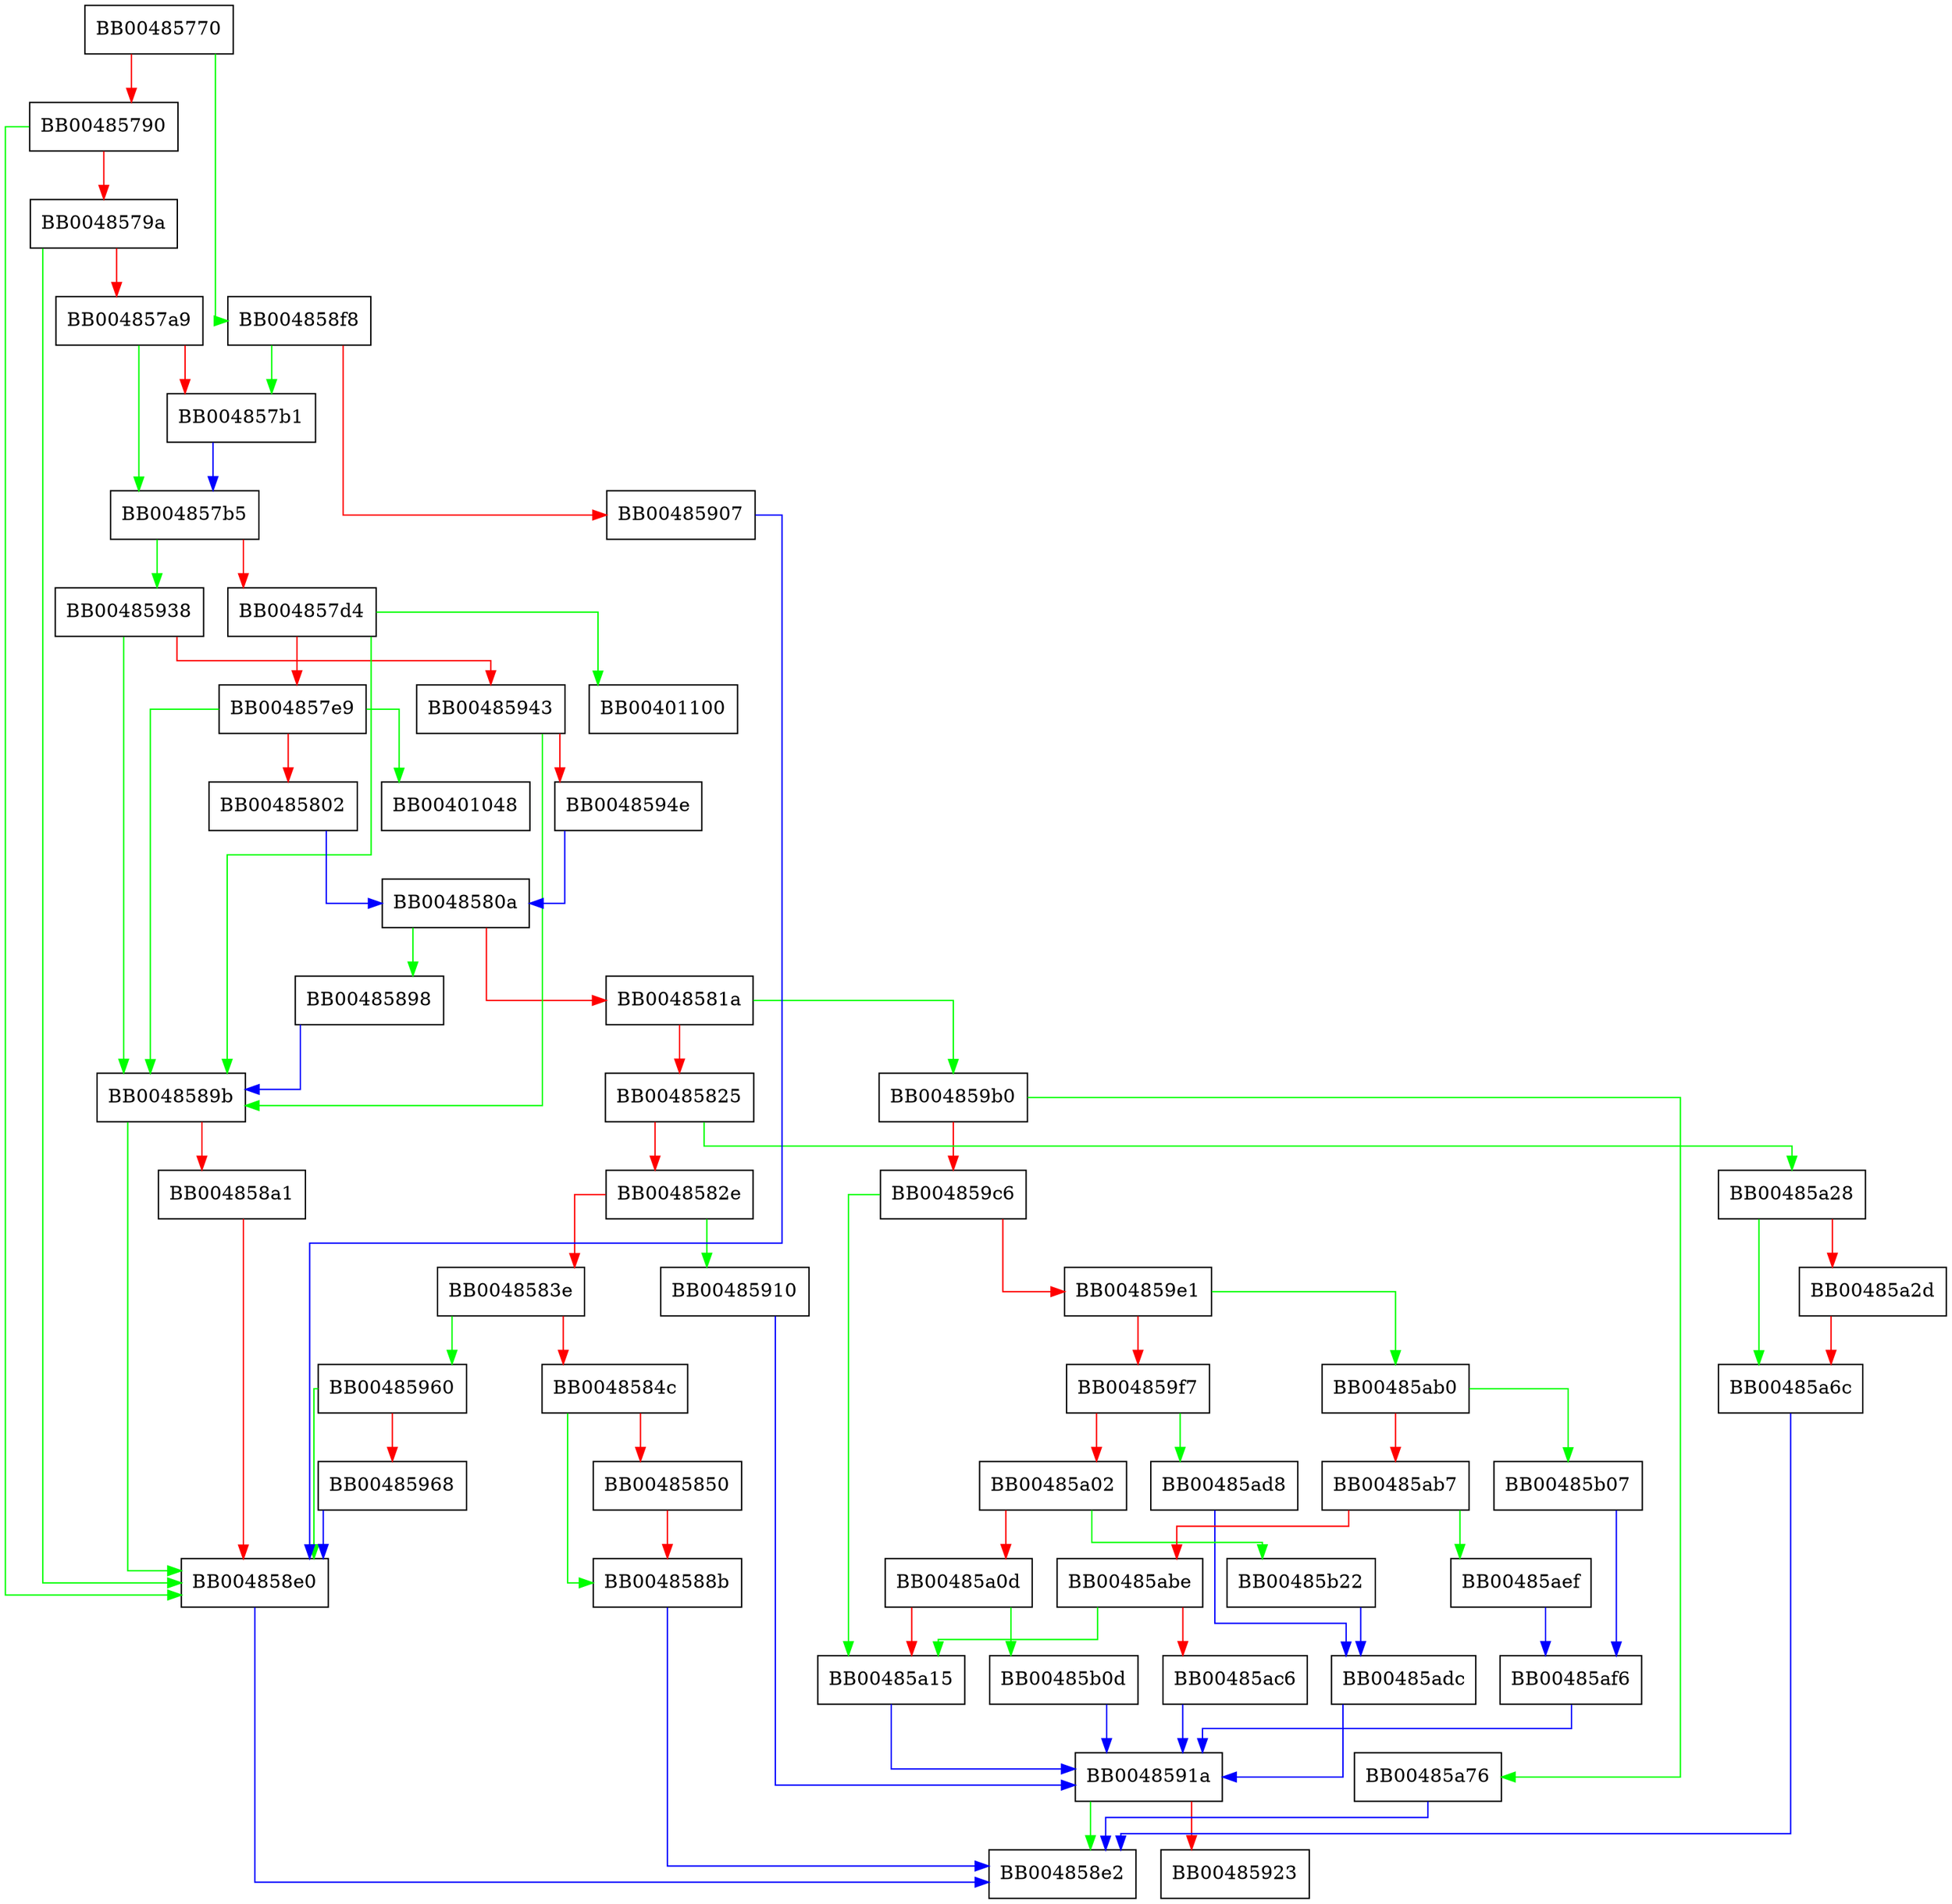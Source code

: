 digraph SSL_CONF_cmd_argv {
  node [shape="box"];
  graph [splines=ortho];
  BB00485770 -> BB004858f8 [color="green"];
  BB00485770 -> BB00485790 [color="red"];
  BB00485790 -> BB004858e0 [color="green"];
  BB00485790 -> BB0048579a [color="red"];
  BB0048579a -> BB004858e0 [color="green"];
  BB0048579a -> BB004857a9 [color="red"];
  BB004857a9 -> BB004857b5 [color="green"];
  BB004857a9 -> BB004857b1 [color="red"];
  BB004857b1 -> BB004857b5 [color="blue"];
  BB004857b5 -> BB00485938 [color="green"];
  BB004857b5 -> BB004857d4 [color="red"];
  BB004857d4 -> BB00401100 [color="green"];
  BB004857d4 -> BB0048589b [color="green"];
  BB004857d4 -> BB004857e9 [color="red"];
  BB004857e9 -> BB00401048 [color="green"];
  BB004857e9 -> BB0048589b [color="green"];
  BB004857e9 -> BB00485802 [color="red"];
  BB00485802 -> BB0048580a [color="blue"];
  BB0048580a -> BB00485898 [color="green"];
  BB0048580a -> BB0048581a [color="red"];
  BB0048581a -> BB004859b0 [color="green"];
  BB0048581a -> BB00485825 [color="red"];
  BB00485825 -> BB00485a28 [color="green"];
  BB00485825 -> BB0048582e [color="red"];
  BB0048582e -> BB00485910 [color="green"];
  BB0048582e -> BB0048583e [color="red"];
  BB0048583e -> BB00485960 [color="green"];
  BB0048583e -> BB0048584c [color="red"];
  BB0048584c -> BB0048588b [color="green"];
  BB0048584c -> BB00485850 [color="red"];
  BB00485850 -> BB0048588b [color="red"];
  BB0048588b -> BB004858e2 [color="blue"];
  BB00485898 -> BB0048589b [color="blue"];
  BB0048589b -> BB004858e0 [color="green"];
  BB0048589b -> BB004858a1 [color="red"];
  BB004858a1 -> BB004858e0 [color="red"];
  BB004858e0 -> BB004858e2 [color="blue"];
  BB004858f8 -> BB004857b1 [color="green"];
  BB004858f8 -> BB00485907 [color="red"];
  BB00485907 -> BB004858e0 [color="blue"];
  BB00485910 -> BB0048591a [color="blue"];
  BB0048591a -> BB004858e2 [color="green"];
  BB0048591a -> BB00485923 [color="red"];
  BB00485938 -> BB0048589b [color="green"];
  BB00485938 -> BB00485943 [color="red"];
  BB00485943 -> BB0048589b [color="green"];
  BB00485943 -> BB0048594e [color="red"];
  BB0048594e -> BB0048580a [color="blue"];
  BB00485960 -> BB004858e0 [color="green"];
  BB00485960 -> BB00485968 [color="red"];
  BB00485968 -> BB004858e0 [color="blue"];
  BB004859b0 -> BB00485a76 [color="green"];
  BB004859b0 -> BB004859c6 [color="red"];
  BB004859c6 -> BB00485a15 [color="green"];
  BB004859c6 -> BB004859e1 [color="red"];
  BB004859e1 -> BB00485ab0 [color="green"];
  BB004859e1 -> BB004859f7 [color="red"];
  BB004859f7 -> BB00485ad8 [color="green"];
  BB004859f7 -> BB00485a02 [color="red"];
  BB00485a02 -> BB00485b22 [color="green"];
  BB00485a02 -> BB00485a0d [color="red"];
  BB00485a0d -> BB00485b0d [color="green"];
  BB00485a0d -> BB00485a15 [color="red"];
  BB00485a15 -> BB0048591a [color="blue"];
  BB00485a28 -> BB00485a6c [color="green"];
  BB00485a28 -> BB00485a2d [color="red"];
  BB00485a2d -> BB00485a6c [color="red"];
  BB00485a6c -> BB004858e2 [color="blue"];
  BB00485a76 -> BB004858e2 [color="blue"];
  BB00485ab0 -> BB00485b07 [color="green"];
  BB00485ab0 -> BB00485ab7 [color="red"];
  BB00485ab7 -> BB00485aef [color="green"];
  BB00485ab7 -> BB00485abe [color="red"];
  BB00485abe -> BB00485a15 [color="green"];
  BB00485abe -> BB00485ac6 [color="red"];
  BB00485ac6 -> BB0048591a [color="blue"];
  BB00485ad8 -> BB00485adc [color="blue"];
  BB00485adc -> BB0048591a [color="blue"];
  BB00485aef -> BB00485af6 [color="blue"];
  BB00485af6 -> BB0048591a [color="blue"];
  BB00485b07 -> BB00485af6 [color="blue"];
  BB00485b0d -> BB0048591a [color="blue"];
  BB00485b22 -> BB00485adc [color="blue"];
}